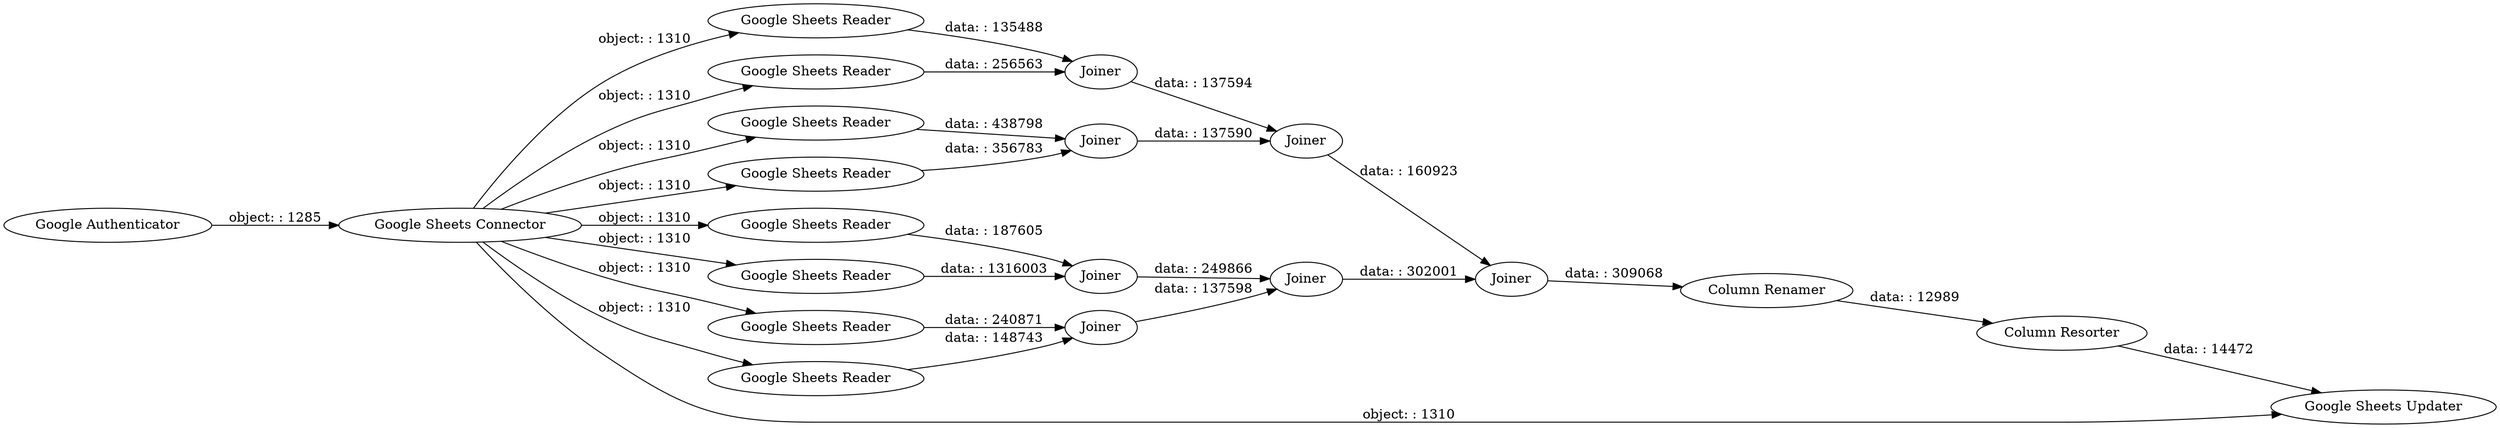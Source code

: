 digraph {
	"-5095376286287388049_5" [label="Google Sheets Connector"]
	"-5095376286287388049_6" [label="Google Sheets Reader"]
	"-5095376286287388049_20" [label="Column Resorter"]
	"-5095376286287388049_1" [label="Google Authenticator"]
	"-5095376286287388049_15" [label=Joiner]
	"-5095376286287388049_22" [label=Joiner]
	"-5095376286287388049_16" [label=Joiner]
	"-5095376286287388049_19" [label="Column Renamer"]
	"-5095376286287388049_11" [label="Google Sheets Reader"]
	"-5095376286287388049_12" [label="Google Sheets Reader"]
	"-5095376286287388049_14" [label=Joiner]
	"-5095376286287388049_18" [label=Joiner]
	"-5095376286287388049_21" [label="Google Sheets Reader"]
	"-5095376286287388049_13" [label=Joiner]
	"-5095376286287388049_17" [label=Joiner]
	"-5095376286287388049_7" [label="Google Sheets Reader"]
	"-5095376286287388049_2" [label="Google Sheets Reader"]
	"-5095376286287388049_10" [label="Google Sheets Reader"]
	"-5095376286287388049_23" [label="Google Sheets Updater"]
	"-5095376286287388049_8" [label="Google Sheets Reader"]
	"-5095376286287388049_5" -> "-5095376286287388049_21" [label="object: : 1310"]
	"-5095376286287388049_14" -> "-5095376286287388049_16" [label="data: : 137594"]
	"-5095376286287388049_21" -> "-5095376286287388049_22" [label="data: : 1316003"]
	"-5095376286287388049_5" -> "-5095376286287388049_8" [label="object: : 1310"]
	"-5095376286287388049_5" -> "-5095376286287388049_7" [label="object: : 1310"]
	"-5095376286287388049_5" -> "-5095376286287388049_2" [label="object: : 1310"]
	"-5095376286287388049_5" -> "-5095376286287388049_11" [label="object: : 1310"]
	"-5095376286287388049_15" -> "-5095376286287388049_17" [label="data: : 137598"]
	"-5095376286287388049_1" -> "-5095376286287388049_5" [label="object: : 1285"]
	"-5095376286287388049_16" -> "-5095376286287388049_18" [label="data: : 160923"]
	"-5095376286287388049_10" -> "-5095376286287388049_13" [label="data: : 438798"]
	"-5095376286287388049_18" -> "-5095376286287388049_19" [label="data: : 309068"]
	"-5095376286287388049_12" -> "-5095376286287388049_14" [label="data: : 256563"]
	"-5095376286287388049_17" -> "-5095376286287388049_18" [label="data: : 302001"]
	"-5095376286287388049_2" -> "-5095376286287388049_22" [label="data: : 187605"]
	"-5095376286287388049_11" -> "-5095376286287388049_13" [label="data: : 356783"]
	"-5095376286287388049_20" -> "-5095376286287388049_23" [label="data: : 14472"]
	"-5095376286287388049_8" -> "-5095376286287388049_14" [label="data: : 135488"]
	"-5095376286287388049_22" -> "-5095376286287388049_17" [label="data: : 249866"]
	"-5095376286287388049_7" -> "-5095376286287388049_15" [label="data: : 240871"]
	"-5095376286287388049_5" -> "-5095376286287388049_23" [label="object: : 1310"]
	"-5095376286287388049_6" -> "-5095376286287388049_15" [label="data: : 148743"]
	"-5095376286287388049_5" -> "-5095376286287388049_12" [label="object: : 1310"]
	"-5095376286287388049_19" -> "-5095376286287388049_20" [label="data: : 12989"]
	"-5095376286287388049_13" -> "-5095376286287388049_16" [label="data: : 137590"]
	"-5095376286287388049_5" -> "-5095376286287388049_6" [label="object: : 1310"]
	"-5095376286287388049_5" -> "-5095376286287388049_10" [label="object: : 1310"]
	rankdir=LR
}
